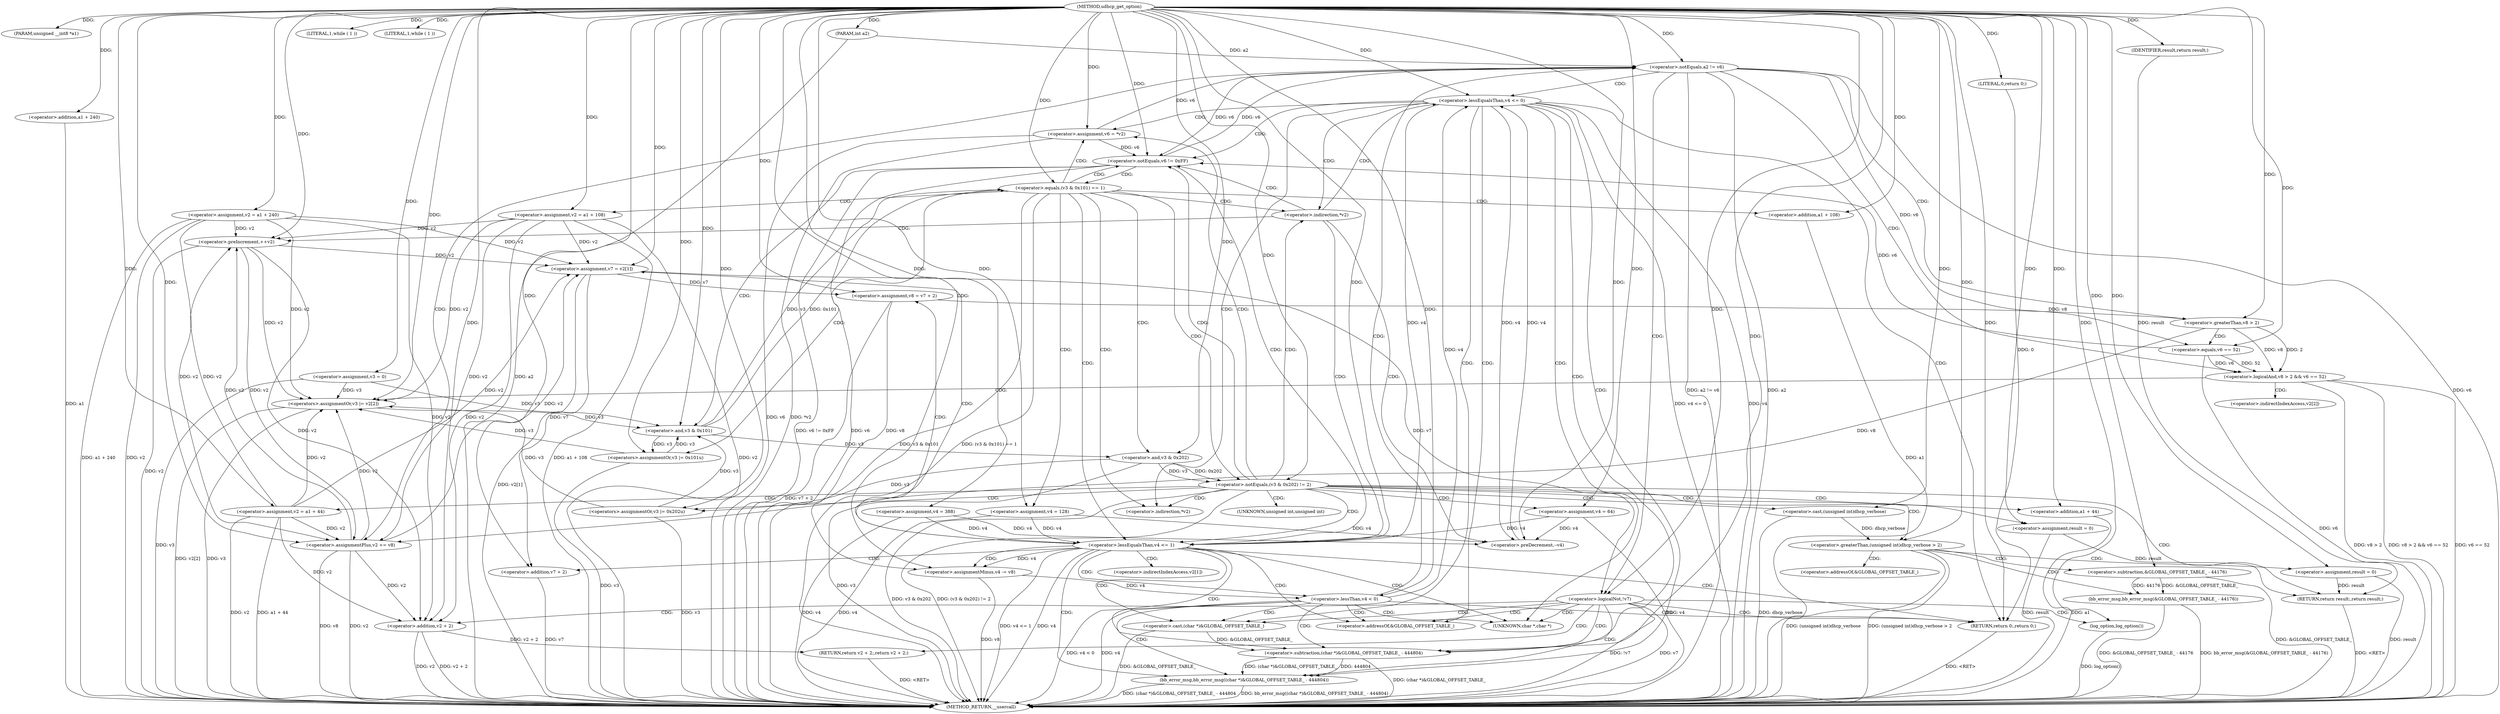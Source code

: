 digraph udhcp_get_option {  
"1000108" [label = "(METHOD,udhcp_get_option)" ]
"1000281" [label = "(METHOD_RETURN,__usercall)" ]
"1000109" [label = "(PARAM,unsigned __int8 *a1)" ]
"1000110" [label = "(PARAM,int a2)" ]
"1000119" [label = "(<operator>.assignment,v2 = a1 + 240)" ]
"1000121" [label = "(<operator>.addition,a1 + 240)" ]
"1000124" [label = "(<operator>.assignment,v3 = 0)" ]
"1000127" [label = "(<operator>.assignment,v4 = 388)" ]
"1000131" [label = "(LITERAL,1,while ( 1 ))" ]
"1000134" [label = "(LITERAL,1,while ( 1 ))" ]
"1000136" [label = "(<operator>.assignment,v6 = *v2)" ]
"1000144" [label = "(<operator>.preDecrement,--v4)" ]
"1000146" [label = "(<operator>.preIncrement,++v2)" ]
"1000150" [label = "(<operator>.lessEqualsThan,v4 <= 0)" ]
"1000155" [label = "(<operator>.notEquals,v6 != 0xFF)" ]
"1000160" [label = "(<operator>.equals,(v3 & 0x101) == 1)" ]
"1000161" [label = "(<operator>.and,v3 & 0x101)" ]
"1000166" [label = "(<operators>.assignmentOr,v3 |= 0x101u)" ]
"1000169" [label = "(<operator>.assignment,v2 = a1 + 108)" ]
"1000171" [label = "(<operator>.addition,a1 + 108)" ]
"1000174" [label = "(<operator>.assignment,v4 = 128)" ]
"1000180" [label = "(<operator>.notEquals,(v3 & 0x202) != 2)" ]
"1000181" [label = "(<operator>.and,v3 & 0x202)" ]
"1000186" [label = "(<operator>.assignment,result = 0)" ]
"1000190" [label = "(<operator>.greaterThan,(unsigned int)dhcp_verbose > 2)" ]
"1000191" [label = "(<operator>.cast,(unsigned int)dhcp_verbose)" ]
"1000196" [label = "(bb_error_msg,bb_error_msg(&GLOBAL_OFFSET_TABLE_ - 44176))" ]
"1000197" [label = "(<operator>.subtraction,&GLOBAL_OFFSET_TABLE_ - 44176)" ]
"1000201" [label = "(<operator>.assignment,result = 0)" ]
"1000204" [label = "(RETURN,return result;,return result;)" ]
"1000205" [label = "(IDENTIFIER,result,return result;)" ]
"1000206" [label = "(<operators>.assignmentOr,v3 |= 0x202u)" ]
"1000209" [label = "(<operator>.assignment,v2 = a1 + 44)" ]
"1000211" [label = "(<operator>.addition,a1 + 44)" ]
"1000214" [label = "(<operator>.assignment,v4 = 64)" ]
"1000218" [label = "(<operator>.lessEqualsThan,v4 <= 1)" ]
"1000222" [label = "(<operator>.assignment,v7 = v2[1])" ]
"1000227" [label = "(<operator>.assignment,v8 = v7 + 2)" ]
"1000229" [label = "(<operator>.addition,v7 + 2)" ]
"1000232" [label = "(<operator>.assignmentMinus,v4 -= v8)" ]
"1000236" [label = "(<operator>.lessThan,v4 < 0)" ]
"1000241" [label = "(<operator>.notEquals,a2 != v6)" ]
"1000246" [label = "(<operator>.logicalAnd,v8 > 2 && v6 == 52)" ]
"1000247" [label = "(<operator>.greaterThan,v8 > 2)" ]
"1000250" [label = "(<operator>.equals,v6 == 52)" ]
"1000253" [label = "(<operators>.assignmentOr,v3 |= v2[2])" ]
"1000258" [label = "(<operator>.assignmentPlus,v2 += v8)" ]
"1000263" [label = "(<operator>.logicalNot,!v7)" ]
"1000267" [label = "(bb_error_msg,bb_error_msg((char *)&GLOBAL_OFFSET_TABLE_ - 444804))" ]
"1000268" [label = "(<operator>.subtraction,(char *)&GLOBAL_OFFSET_TABLE_ - 444804)" ]
"1000269" [label = "(<operator>.cast,(char *)&GLOBAL_OFFSET_TABLE_)" ]
"1000274" [label = "(RETURN,return 0;,return 0;)" ]
"1000275" [label = "(LITERAL,0,return 0;)" ]
"1000276" [label = "(log_option,log_option())" ]
"1000277" [label = "(RETURN,return v2 + 2;,return v2 + 2;)" ]
"1000278" [label = "(<operator>.addition,v2 + 2)" ]
"1000138" [label = "(<operator>.indirection,*v2)" ]
"1000141" [label = "(<operator>.indirection,*v2)" ]
"1000192" [label = "(UNKNOWN,unsigned int,unsigned int)" ]
"1000198" [label = "(<operator>.addressOf,&GLOBAL_OFFSET_TABLE_)" ]
"1000224" [label = "(<operator>.indirectIndexAccess,v2[1])" ]
"1000255" [label = "(<operator>.indirectIndexAccess,v2[2])" ]
"1000270" [label = "(UNKNOWN,char *,char *)" ]
"1000271" [label = "(<operator>.addressOf,&GLOBAL_OFFSET_TABLE_)" ]
  "1000274" -> "1000281"  [ label = "DDG: <RET>"] 
  "1000136" -> "1000281"  [ label = "DDG: v6"] 
  "1000136" -> "1000281"  [ label = "DDG: *v2"] 
  "1000169" -> "1000281"  [ label = "DDG: v2"] 
  "1000197" -> "1000281"  [ label = "DDG: &GLOBAL_OFFSET_TABLE_"] 
  "1000124" -> "1000281"  [ label = "DDG: v3"] 
  "1000186" -> "1000281"  [ label = "DDG: result"] 
  "1000209" -> "1000281"  [ label = "DDG: v2"] 
  "1000250" -> "1000281"  [ label = "DDG: v6"] 
  "1000211" -> "1000281"  [ label = "DDG: a1"] 
  "1000258" -> "1000281"  [ label = "DDG: v8"] 
  "1000180" -> "1000281"  [ label = "DDG: v3 & 0x202"] 
  "1000166" -> "1000281"  [ label = "DDG: v3"] 
  "1000241" -> "1000281"  [ label = "DDG: v6"] 
  "1000160" -> "1000281"  [ label = "DDG: v3 & 0x101"] 
  "1000267" -> "1000281"  [ label = "DDG: bb_error_msg((char *)&GLOBAL_OFFSET_TABLE_ - 444804)"] 
  "1000218" -> "1000281"  [ label = "DDG: v4 <= 1"] 
  "1000127" -> "1000281"  [ label = "DDG: v4"] 
  "1000190" -> "1000281"  [ label = "DDG: (unsigned int)dhcp_verbose"] 
  "1000119" -> "1000281"  [ label = "DDG: v2"] 
  "1000258" -> "1000281"  [ label = "DDG: v2"] 
  "1000268" -> "1000281"  [ label = "DDG: (char *)&GLOBAL_OFFSET_TABLE_"] 
  "1000121" -> "1000281"  [ label = "DDG: a1"] 
  "1000246" -> "1000281"  [ label = "DDG: v8 > 2 && v6 == 52"] 
  "1000229" -> "1000281"  [ label = "DDG: v7"] 
  "1000209" -> "1000281"  [ label = "DDG: a1 + 44"] 
  "1000227" -> "1000281"  [ label = "DDG: v7 + 2"] 
  "1000232" -> "1000281"  [ label = "DDG: v8"] 
  "1000119" -> "1000281"  [ label = "DDG: a1 + 240"] 
  "1000241" -> "1000281"  [ label = "DDG: a2 != v6"] 
  "1000110" -> "1000281"  [ label = "DDG: a2"] 
  "1000246" -> "1000281"  [ label = "DDG: v6 == 52"] 
  "1000267" -> "1000281"  [ label = "DDG: (char *)&GLOBAL_OFFSET_TABLE_ - 444804"] 
  "1000222" -> "1000281"  [ label = "DDG: v2[1]"] 
  "1000150" -> "1000281"  [ label = "DDG: v4 <= 0"] 
  "1000180" -> "1000281"  [ label = "DDG: (v3 & 0x202) != 2"] 
  "1000181" -> "1000281"  [ label = "DDG: v3"] 
  "1000146" -> "1000281"  [ label = "DDG: v2"] 
  "1000236" -> "1000281"  [ label = "DDG: v4 < 0"] 
  "1000155" -> "1000281"  [ label = "DDG: v6 != 0xFF"] 
  "1000246" -> "1000281"  [ label = "DDG: v8 > 2"] 
  "1000190" -> "1000281"  [ label = "DDG: (unsigned int)dhcp_verbose > 2"] 
  "1000214" -> "1000281"  [ label = "DDG: v4"] 
  "1000236" -> "1000281"  [ label = "DDG: v4"] 
  "1000269" -> "1000281"  [ label = "DDG: &GLOBAL_OFFSET_TABLE_"] 
  "1000263" -> "1000281"  [ label = "DDG: !v7"] 
  "1000253" -> "1000281"  [ label = "DDG: v2[2]"] 
  "1000206" -> "1000281"  [ label = "DDG: v3"] 
  "1000191" -> "1000281"  [ label = "DDG: dhcp_verbose"] 
  "1000278" -> "1000281"  [ label = "DDG: v2"] 
  "1000169" -> "1000281"  [ label = "DDG: a1 + 108"] 
  "1000155" -> "1000281"  [ label = "DDG: v6"] 
  "1000241" -> "1000281"  [ label = "DDG: a2"] 
  "1000196" -> "1000281"  [ label = "DDG: bb_error_msg(&GLOBAL_OFFSET_TABLE_ - 44176)"] 
  "1000278" -> "1000281"  [ label = "DDG: v2 + 2"] 
  "1000263" -> "1000281"  [ label = "DDG: v7"] 
  "1000160" -> "1000281"  [ label = "DDG: (v3 & 0x101) == 1"] 
  "1000253" -> "1000281"  [ label = "DDG: v3"] 
  "1000174" -> "1000281"  [ label = "DDG: v4"] 
  "1000276" -> "1000281"  [ label = "DDG: log_option()"] 
  "1000171" -> "1000281"  [ label = "DDG: a1"] 
  "1000201" -> "1000281"  [ label = "DDG: result"] 
  "1000196" -> "1000281"  [ label = "DDG: &GLOBAL_OFFSET_TABLE_ - 44176"] 
  "1000218" -> "1000281"  [ label = "DDG: v4"] 
  "1000150" -> "1000281"  [ label = "DDG: v4"] 
  "1000277" -> "1000281"  [ label = "DDG: <RET>"] 
  "1000204" -> "1000281"  [ label = "DDG: <RET>"] 
  "1000108" -> "1000109"  [ label = "DDG: "] 
  "1000108" -> "1000110"  [ label = "DDG: "] 
  "1000108" -> "1000119"  [ label = "DDG: "] 
  "1000108" -> "1000121"  [ label = "DDG: "] 
  "1000108" -> "1000124"  [ label = "DDG: "] 
  "1000108" -> "1000127"  [ label = "DDG: "] 
  "1000108" -> "1000131"  [ label = "DDG: "] 
  "1000108" -> "1000134"  [ label = "DDG: "] 
  "1000108" -> "1000136"  [ label = "DDG: "] 
  "1000127" -> "1000144"  [ label = "DDG: v4"] 
  "1000214" -> "1000144"  [ label = "DDG: v4"] 
  "1000174" -> "1000144"  [ label = "DDG: v4"] 
  "1000150" -> "1000144"  [ label = "DDG: v4"] 
  "1000108" -> "1000144"  [ label = "DDG: "] 
  "1000119" -> "1000146"  [ label = "DDG: v2"] 
  "1000258" -> "1000146"  [ label = "DDG: v2"] 
  "1000169" -> "1000146"  [ label = "DDG: v2"] 
  "1000209" -> "1000146"  [ label = "DDG: v2"] 
  "1000108" -> "1000146"  [ label = "DDG: "] 
  "1000236" -> "1000150"  [ label = "DDG: v4"] 
  "1000144" -> "1000150"  [ label = "DDG: v4"] 
  "1000108" -> "1000150"  [ label = "DDG: "] 
  "1000241" -> "1000155"  [ label = "DDG: v6"] 
  "1000136" -> "1000155"  [ label = "DDG: v6"] 
  "1000250" -> "1000155"  [ label = "DDG: v6"] 
  "1000108" -> "1000155"  [ label = "DDG: "] 
  "1000161" -> "1000160"  [ label = "DDG: v3"] 
  "1000161" -> "1000160"  [ label = "DDG: 0x101"] 
  "1000166" -> "1000161"  [ label = "DDG: v3"] 
  "1000206" -> "1000161"  [ label = "DDG: v3"] 
  "1000124" -> "1000161"  [ label = "DDG: v3"] 
  "1000253" -> "1000161"  [ label = "DDG: v3"] 
  "1000108" -> "1000161"  [ label = "DDG: "] 
  "1000108" -> "1000160"  [ label = "DDG: "] 
  "1000108" -> "1000166"  [ label = "DDG: "] 
  "1000161" -> "1000166"  [ label = "DDG: v3"] 
  "1000108" -> "1000169"  [ label = "DDG: "] 
  "1000108" -> "1000171"  [ label = "DDG: "] 
  "1000108" -> "1000174"  [ label = "DDG: "] 
  "1000181" -> "1000180"  [ label = "DDG: v3"] 
  "1000181" -> "1000180"  [ label = "DDG: 0x202"] 
  "1000161" -> "1000181"  [ label = "DDG: v3"] 
  "1000108" -> "1000181"  [ label = "DDG: "] 
  "1000108" -> "1000180"  [ label = "DDG: "] 
  "1000108" -> "1000186"  [ label = "DDG: "] 
  "1000191" -> "1000190"  [ label = "DDG: dhcp_verbose"] 
  "1000108" -> "1000191"  [ label = "DDG: "] 
  "1000108" -> "1000190"  [ label = "DDG: "] 
  "1000197" -> "1000196"  [ label = "DDG: &GLOBAL_OFFSET_TABLE_"] 
  "1000197" -> "1000196"  [ label = "DDG: 44176"] 
  "1000108" -> "1000197"  [ label = "DDG: "] 
  "1000108" -> "1000201"  [ label = "DDG: "] 
  "1000205" -> "1000204"  [ label = "DDG: result"] 
  "1000186" -> "1000204"  [ label = "DDG: result"] 
  "1000201" -> "1000204"  [ label = "DDG: result"] 
  "1000108" -> "1000205"  [ label = "DDG: "] 
  "1000108" -> "1000206"  [ label = "DDG: "] 
  "1000181" -> "1000206"  [ label = "DDG: v3"] 
  "1000108" -> "1000209"  [ label = "DDG: "] 
  "1000108" -> "1000211"  [ label = "DDG: "] 
  "1000108" -> "1000214"  [ label = "DDG: "] 
  "1000127" -> "1000218"  [ label = "DDG: v4"] 
  "1000214" -> "1000218"  [ label = "DDG: v4"] 
  "1000174" -> "1000218"  [ label = "DDG: v4"] 
  "1000150" -> "1000218"  [ label = "DDG: v4"] 
  "1000108" -> "1000218"  [ label = "DDG: "] 
  "1000119" -> "1000222"  [ label = "DDG: v2"] 
  "1000258" -> "1000222"  [ label = "DDG: v2"] 
  "1000146" -> "1000222"  [ label = "DDG: v2"] 
  "1000169" -> "1000222"  [ label = "DDG: v2"] 
  "1000209" -> "1000222"  [ label = "DDG: v2"] 
  "1000108" -> "1000222"  [ label = "DDG: "] 
  "1000222" -> "1000227"  [ label = "DDG: v7"] 
  "1000108" -> "1000227"  [ label = "DDG: "] 
  "1000222" -> "1000229"  [ label = "DDG: v7"] 
  "1000108" -> "1000229"  [ label = "DDG: "] 
  "1000227" -> "1000232"  [ label = "DDG: v8"] 
  "1000108" -> "1000232"  [ label = "DDG: "] 
  "1000218" -> "1000232"  [ label = "DDG: v4"] 
  "1000232" -> "1000236"  [ label = "DDG: v4"] 
  "1000108" -> "1000236"  [ label = "DDG: "] 
  "1000110" -> "1000241"  [ label = "DDG: a2"] 
  "1000108" -> "1000241"  [ label = "DDG: "] 
  "1000136" -> "1000241"  [ label = "DDG: v6"] 
  "1000155" -> "1000241"  [ label = "DDG: v6"] 
  "1000247" -> "1000246"  [ label = "DDG: v8"] 
  "1000247" -> "1000246"  [ label = "DDG: 2"] 
  "1000108" -> "1000247"  [ label = "DDG: "] 
  "1000227" -> "1000247"  [ label = "DDG: v8"] 
  "1000250" -> "1000246"  [ label = "DDG: v6"] 
  "1000250" -> "1000246"  [ label = "DDG: 52"] 
  "1000241" -> "1000250"  [ label = "DDG: v6"] 
  "1000108" -> "1000250"  [ label = "DDG: "] 
  "1000119" -> "1000253"  [ label = "DDG: v2"] 
  "1000258" -> "1000253"  [ label = "DDG: v2"] 
  "1000146" -> "1000253"  [ label = "DDG: v2"] 
  "1000169" -> "1000253"  [ label = "DDG: v2"] 
  "1000209" -> "1000253"  [ label = "DDG: v2"] 
  "1000166" -> "1000253"  [ label = "DDG: v3"] 
  "1000206" -> "1000253"  [ label = "DDG: v3"] 
  "1000124" -> "1000253"  [ label = "DDG: v3"] 
  "1000108" -> "1000253"  [ label = "DDG: "] 
  "1000247" -> "1000258"  [ label = "DDG: v8"] 
  "1000108" -> "1000258"  [ label = "DDG: "] 
  "1000119" -> "1000258"  [ label = "DDG: v2"] 
  "1000146" -> "1000258"  [ label = "DDG: v2"] 
  "1000169" -> "1000258"  [ label = "DDG: v2"] 
  "1000209" -> "1000258"  [ label = "DDG: v2"] 
  "1000108" -> "1000263"  [ label = "DDG: "] 
  "1000222" -> "1000263"  [ label = "DDG: v7"] 
  "1000268" -> "1000267"  [ label = "DDG: (char *)&GLOBAL_OFFSET_TABLE_"] 
  "1000268" -> "1000267"  [ label = "DDG: 444804"] 
  "1000269" -> "1000268"  [ label = "DDG: &GLOBAL_OFFSET_TABLE_"] 
  "1000108" -> "1000268"  [ label = "DDG: "] 
  "1000275" -> "1000274"  [ label = "DDG: 0"] 
  "1000108" -> "1000274"  [ label = "DDG: "] 
  "1000108" -> "1000275"  [ label = "DDG: "] 
  "1000108" -> "1000276"  [ label = "DDG: "] 
  "1000278" -> "1000277"  [ label = "DDG: v2 + 2"] 
  "1000119" -> "1000278"  [ label = "DDG: v2"] 
  "1000258" -> "1000278"  [ label = "DDG: v2"] 
  "1000146" -> "1000278"  [ label = "DDG: v2"] 
  "1000169" -> "1000278"  [ label = "DDG: v2"] 
  "1000209" -> "1000278"  [ label = "DDG: v2"] 
  "1000108" -> "1000278"  [ label = "DDG: "] 
  "1000141" -> "1000144"  [ label = "CDG: "] 
  "1000141" -> "1000150"  [ label = "CDG: "] 
  "1000141" -> "1000146"  [ label = "CDG: "] 
  "1000141" -> "1000218"  [ label = "CDG: "] 
  "1000141" -> "1000155"  [ label = "CDG: "] 
  "1000150" -> "1000271"  [ label = "CDG: "] 
  "1000150" -> "1000270"  [ label = "CDG: "] 
  "1000150" -> "1000269"  [ label = "CDG: "] 
  "1000150" -> "1000268"  [ label = "CDG: "] 
  "1000150" -> "1000267"  [ label = "CDG: "] 
  "1000150" -> "1000274"  [ label = "CDG: "] 
  "1000150" -> "1000141"  [ label = "CDG: "] 
  "1000150" -> "1000138"  [ label = "CDG: "] 
  "1000150" -> "1000136"  [ label = "CDG: "] 
  "1000150" -> "1000155"  [ label = "CDG: "] 
  "1000155" -> "1000161"  [ label = "CDG: "] 
  "1000155" -> "1000218"  [ label = "CDG: "] 
  "1000155" -> "1000160"  [ label = "CDG: "] 
  "1000160" -> "1000174"  [ label = "CDG: "] 
  "1000160" -> "1000171"  [ label = "CDG: "] 
  "1000160" -> "1000169"  [ label = "CDG: "] 
  "1000160" -> "1000166"  [ label = "CDG: "] 
  "1000160" -> "1000181"  [ label = "CDG: "] 
  "1000160" -> "1000180"  [ label = "CDG: "] 
  "1000160" -> "1000218"  [ label = "CDG: "] 
  "1000160" -> "1000141"  [ label = "CDG: "] 
  "1000160" -> "1000138"  [ label = "CDG: "] 
  "1000160" -> "1000136"  [ label = "CDG: "] 
  "1000160" -> "1000155"  [ label = "CDG: "] 
  "1000180" -> "1000192"  [ label = "CDG: "] 
  "1000180" -> "1000191"  [ label = "CDG: "] 
  "1000180" -> "1000190"  [ label = "CDG: "] 
  "1000180" -> "1000186"  [ label = "CDG: "] 
  "1000180" -> "1000206"  [ label = "CDG: "] 
  "1000180" -> "1000204"  [ label = "CDG: "] 
  "1000180" -> "1000214"  [ label = "CDG: "] 
  "1000180" -> "1000211"  [ label = "CDG: "] 
  "1000180" -> "1000209"  [ label = "CDG: "] 
  "1000180" -> "1000218"  [ label = "CDG: "] 
  "1000180" -> "1000141"  [ label = "CDG: "] 
  "1000180" -> "1000138"  [ label = "CDG: "] 
  "1000180" -> "1000136"  [ label = "CDG: "] 
  "1000180" -> "1000155"  [ label = "CDG: "] 
  "1000190" -> "1000201"  [ label = "CDG: "] 
  "1000190" -> "1000198"  [ label = "CDG: "] 
  "1000190" -> "1000197"  [ label = "CDG: "] 
  "1000190" -> "1000196"  [ label = "CDG: "] 
  "1000218" -> "1000224"  [ label = "CDG: "] 
  "1000218" -> "1000222"  [ label = "CDG: "] 
  "1000218" -> "1000236"  [ label = "CDG: "] 
  "1000218" -> "1000232"  [ label = "CDG: "] 
  "1000218" -> "1000229"  [ label = "CDG: "] 
  "1000218" -> "1000227"  [ label = "CDG: "] 
  "1000218" -> "1000271"  [ label = "CDG: "] 
  "1000218" -> "1000270"  [ label = "CDG: "] 
  "1000218" -> "1000269"  [ label = "CDG: "] 
  "1000218" -> "1000268"  [ label = "CDG: "] 
  "1000218" -> "1000267"  [ label = "CDG: "] 
  "1000218" -> "1000274"  [ label = "CDG: "] 
  "1000236" -> "1000241"  [ label = "CDG: "] 
  "1000236" -> "1000271"  [ label = "CDG: "] 
  "1000236" -> "1000270"  [ label = "CDG: "] 
  "1000236" -> "1000269"  [ label = "CDG: "] 
  "1000236" -> "1000268"  [ label = "CDG: "] 
  "1000236" -> "1000267"  [ label = "CDG: "] 
  "1000236" -> "1000274"  [ label = "CDG: "] 
  "1000241" -> "1000247"  [ label = "CDG: "] 
  "1000241" -> "1000246"  [ label = "CDG: "] 
  "1000241" -> "1000263"  [ label = "CDG: "] 
  "1000241" -> "1000258"  [ label = "CDG: "] 
  "1000241" -> "1000150"  [ label = "CDG: "] 
  "1000246" -> "1000255"  [ label = "CDG: "] 
  "1000246" -> "1000253"  [ label = "CDG: "] 
  "1000247" -> "1000250"  [ label = "CDG: "] 
  "1000263" -> "1000271"  [ label = "CDG: "] 
  "1000263" -> "1000270"  [ label = "CDG: "] 
  "1000263" -> "1000269"  [ label = "CDG: "] 
  "1000263" -> "1000268"  [ label = "CDG: "] 
  "1000263" -> "1000267"  [ label = "CDG: "] 
  "1000263" -> "1000278"  [ label = "CDG: "] 
  "1000263" -> "1000277"  [ label = "CDG: "] 
  "1000263" -> "1000276"  [ label = "CDG: "] 
  "1000263" -> "1000274"  [ label = "CDG: "] 
}
